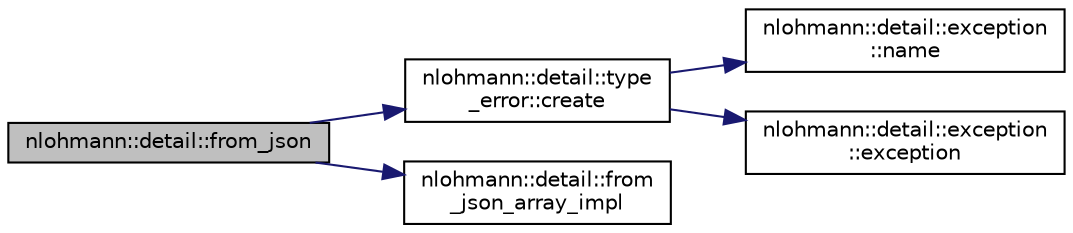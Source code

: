 digraph "nlohmann::detail::from_json"
{
  edge [fontname="Helvetica",fontsize="10",labelfontname="Helvetica",labelfontsize="10"];
  node [fontname="Helvetica",fontsize="10",shape=record];
  rankdir="LR";
  Node40 [label="nlohmann::detail::from_json",height=0.2,width=0.4,color="black", fillcolor="grey75", style="filled", fontcolor="black"];
  Node40 -> Node41 [color="midnightblue",fontsize="10",style="solid",fontname="Helvetica"];
  Node41 [label="nlohmann::detail::type\l_error::create",height=0.2,width=0.4,color="black", fillcolor="white", style="filled",URL="$classnlohmann_1_1detail_1_1type__error.html#aecc083aea4b698c33d042670ba50c10f"];
  Node41 -> Node42 [color="midnightblue",fontsize="10",style="solid",fontname="Helvetica"];
  Node42 [label="nlohmann::detail::exception\l::name",height=0.2,width=0.4,color="black", fillcolor="white", style="filled",URL="$classnlohmann_1_1detail_1_1exception.html#abf41a7e9178356314082284e6cfea278"];
  Node41 -> Node43 [color="midnightblue",fontsize="10",style="solid",fontname="Helvetica"];
  Node43 [label="nlohmann::detail::exception\l::exception",height=0.2,width=0.4,color="black", fillcolor="white", style="filled",URL="$classnlohmann_1_1detail_1_1exception.html#ae323ad0d53bc724414c2233164e65657"];
  Node40 -> Node44 [color="midnightblue",fontsize="10",style="solid",fontname="Helvetica"];
  Node44 [label="nlohmann::detail::from\l_json_array_impl",height=0.2,width=0.4,color="black", fillcolor="white", style="filled",URL="$namespacenlohmann_1_1detail.html#ac53673a5ce29fb69b96d41dad33cb3b0"];
}
